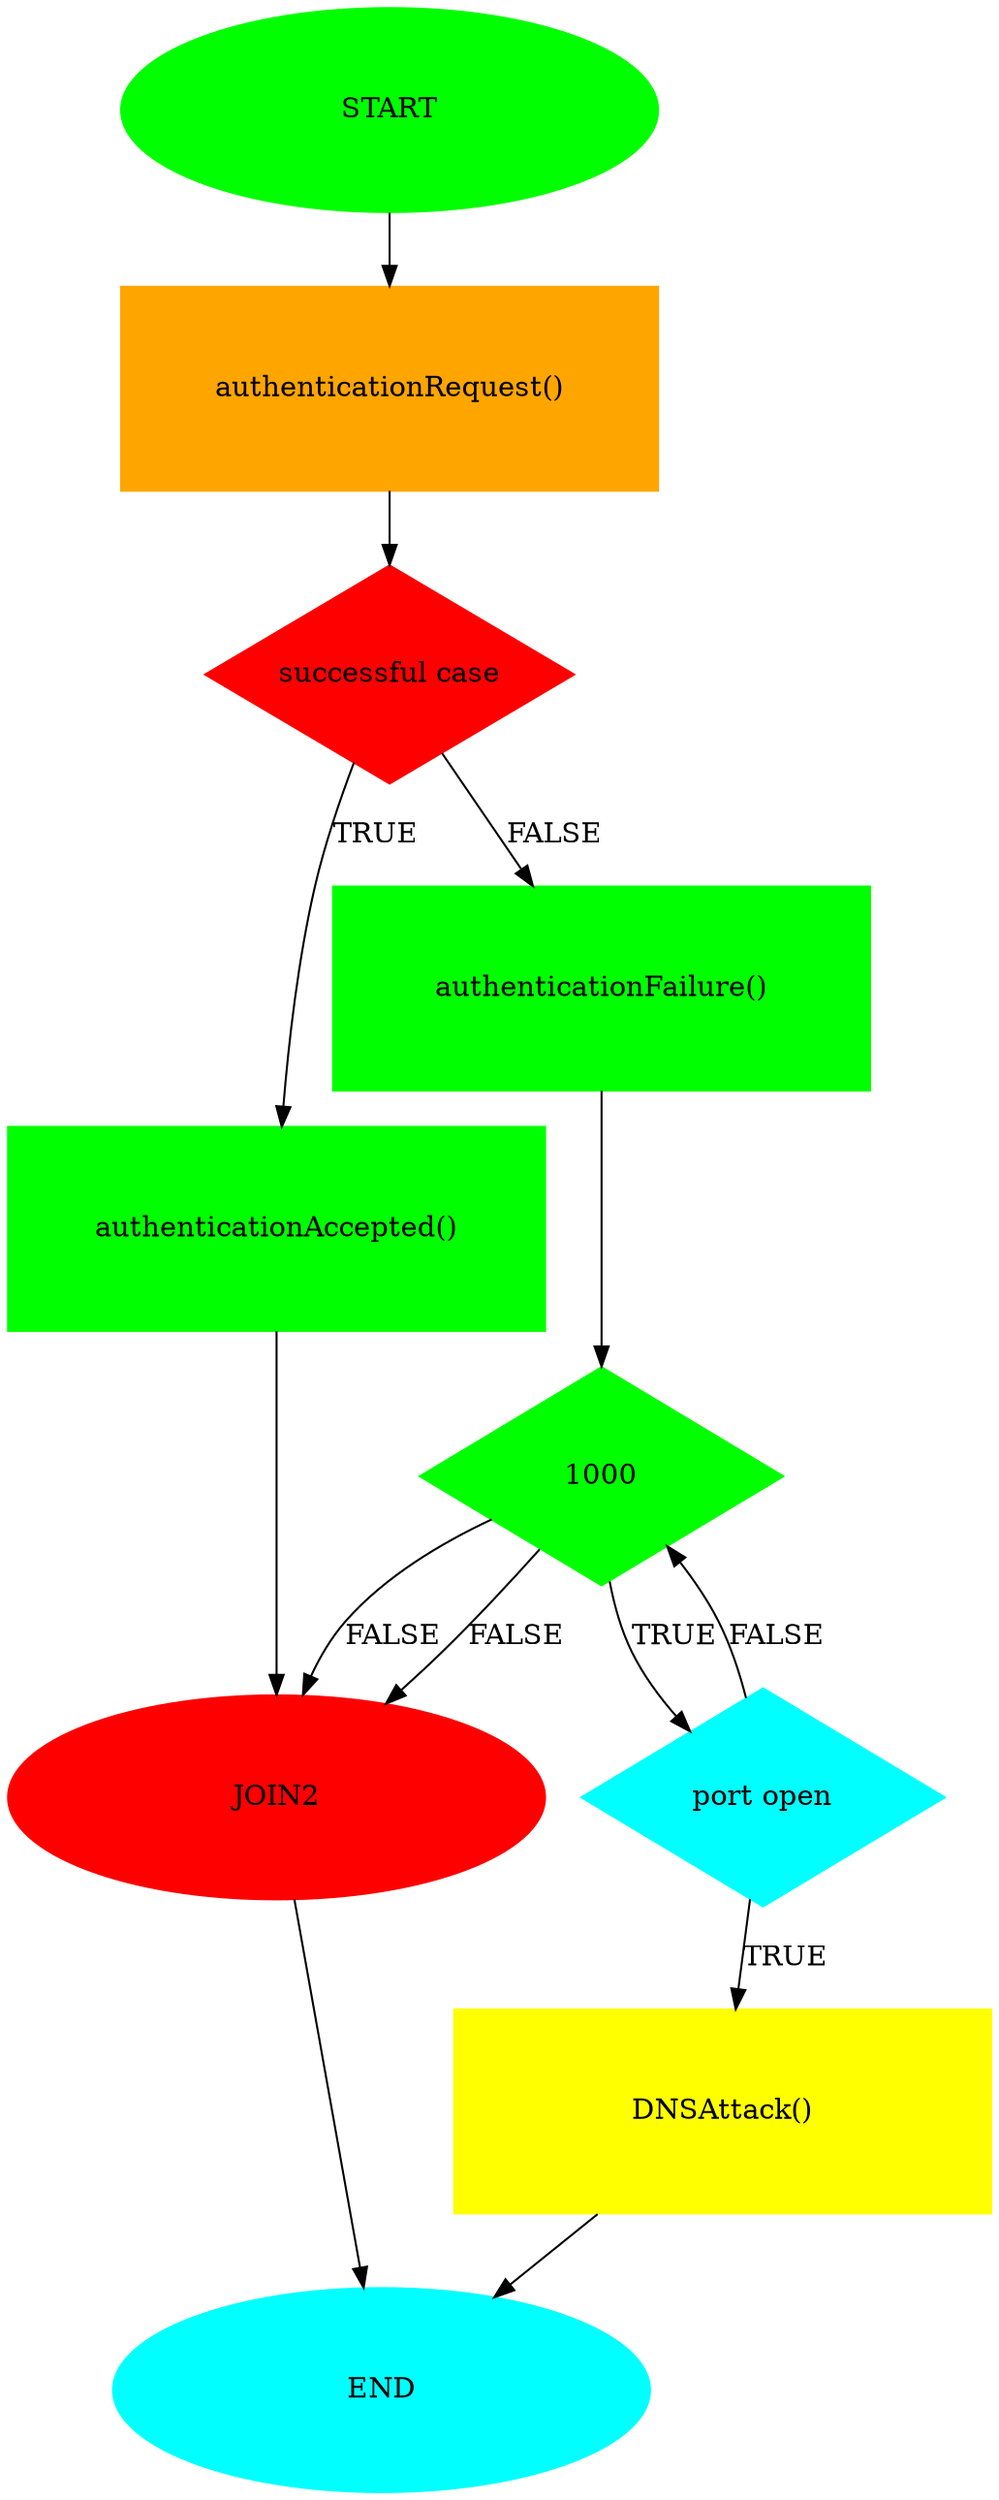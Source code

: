 digraph DNSaltloopbreak{
 1 [label = "START", pos="580,1360", color="green", style="filled" width="3.7", height="1.4"]
 2  [shape=box label = "authenticationRequest()", pos="580,1190", color="orange", style="filled" width="3.7", height="1.4"]
 3  [shape=diamond width="2.5", height="1.5"  label = "successful case", pos="580,1020", color="red", style="filled" width="2.5", height="1.5"]
 4  [shape=box label = "authenticationAccepted()", pos="580,850", color="green", style="filled" width="3.7", height="1.4"]
 5  [shape=box label = "authenticationFailure()", pos="870,850", color="green", style="filled" width="3.7", height="1.4"]
 6  [shape=diamond width="2.5", height="1.5"  label = "1000", pos="580,680", color="green", style="filled" width="2.5", height="1.5"]
 JOIN2 [label = "JOIN2", pos="870,680", color="red", style="filled" width="3.7", height="1.4"]
 7  [shape=diamond width="2.5", height="1.5"  label = "port open", pos="580,510", color="cyan", style="filled" width="2.5", height="1.5"]
 9 [label = "END", pos="870,510", color="cyan", style="filled" width="3.7", height="1.4"]
 8  [shape=box label = "DNSAttack()", pos="580,340", color="yellow", style="filled" width="3.7", height="1.4"]
 1 -> 2 [pos="e,580,1246 580,1360"]
 2 -> 3 [pos="e,580,1080 580,1190"]
 3 -> 4 [label = "TRUE", lp="580,935", pos="e,580,906 580,1020"]
 3 -> 5 [label = "FALSE", lp="725,935", pos="e,870,906 580,1020"]
 5 -> 6 [pos="e,580,740 870,850"]
 6 -> 7 [label = "TRUE", lp="580,595", pos="e,580,570 580,680"]
 7 -> 8 [label = "TRUE", lp="580,425", pos="e,580,396 580,510"]
 7 -> 6 [label = "FALSE", lp="750,623.0", pos="e,665.7,680.0 676.836,536.0 725,623.0"]
 6 -> JOIN2 [label = "FALSE", lp="725,680", pos="e,870,736 580,680"]
 6 -> JOIN2 [label = "FALSE", lp="725,680", pos="e,870,736 580,680"]
 4 -> JOIN2 [pos="e,870,736 580,850"]
 JOIN2 -> 9 [pos="e,870,566 870,680"]
 8 -> 9 [pos="e,870,566 580,340"]
}